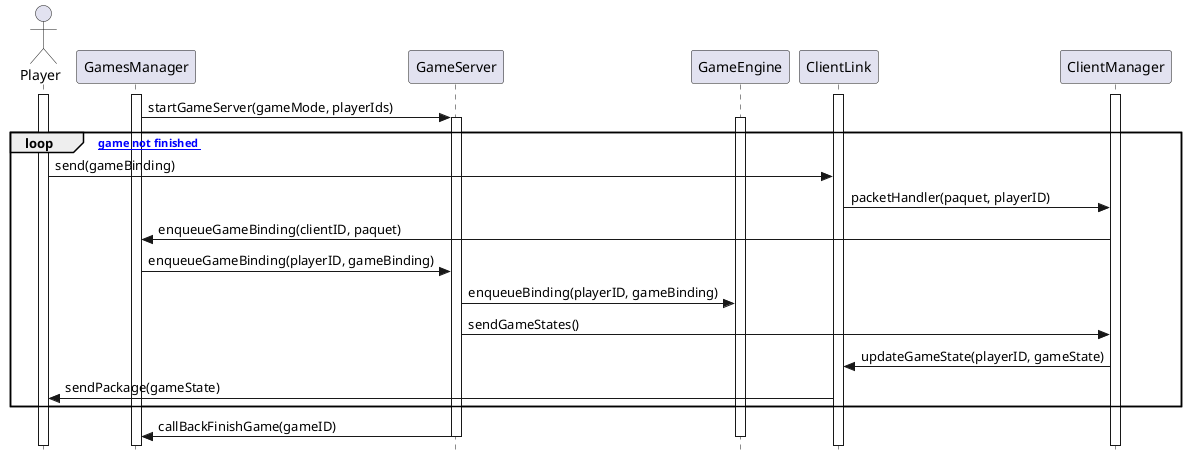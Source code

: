 @startuml GameServerSequence

skinparam style strictuml

actor Player
participant GamesManager
participant GameServer
participant GameEngine
participant ClientLink
participant ClientManager

activate Player
activate ClientLink
activate ClientManager
activate GamesManager

GamesManager -> GameServer : startGameServer(gameMode, playerIds)
activate GameServer
activate GameEngine

loop [ while game not finished ]
    Player -> ClientLink : send(gameBinding)
    ClientLink -> ClientManager : packetHandler(paquet, playerID)
    ClientManager -> GamesManager : enqueueGameBinding(clientID, paquet)
    GamesManager -> GameServer : enqueueGameBinding(playerID, gameBinding)
    GameServer -> GameEngine : enqueueBinding(playerID, gameBinding)
    GameServer -> ClientManager  : sendGameStates()
    ClientManager -> ClientLink : updateGameState(playerID, gameState)
    ClientLink -> Player : sendPackage(gameState)
end 
GameServer -> GamesManager : callBackFinishGame(gameID)
deactivate GameEngine
deactivate GameServer
@enduml